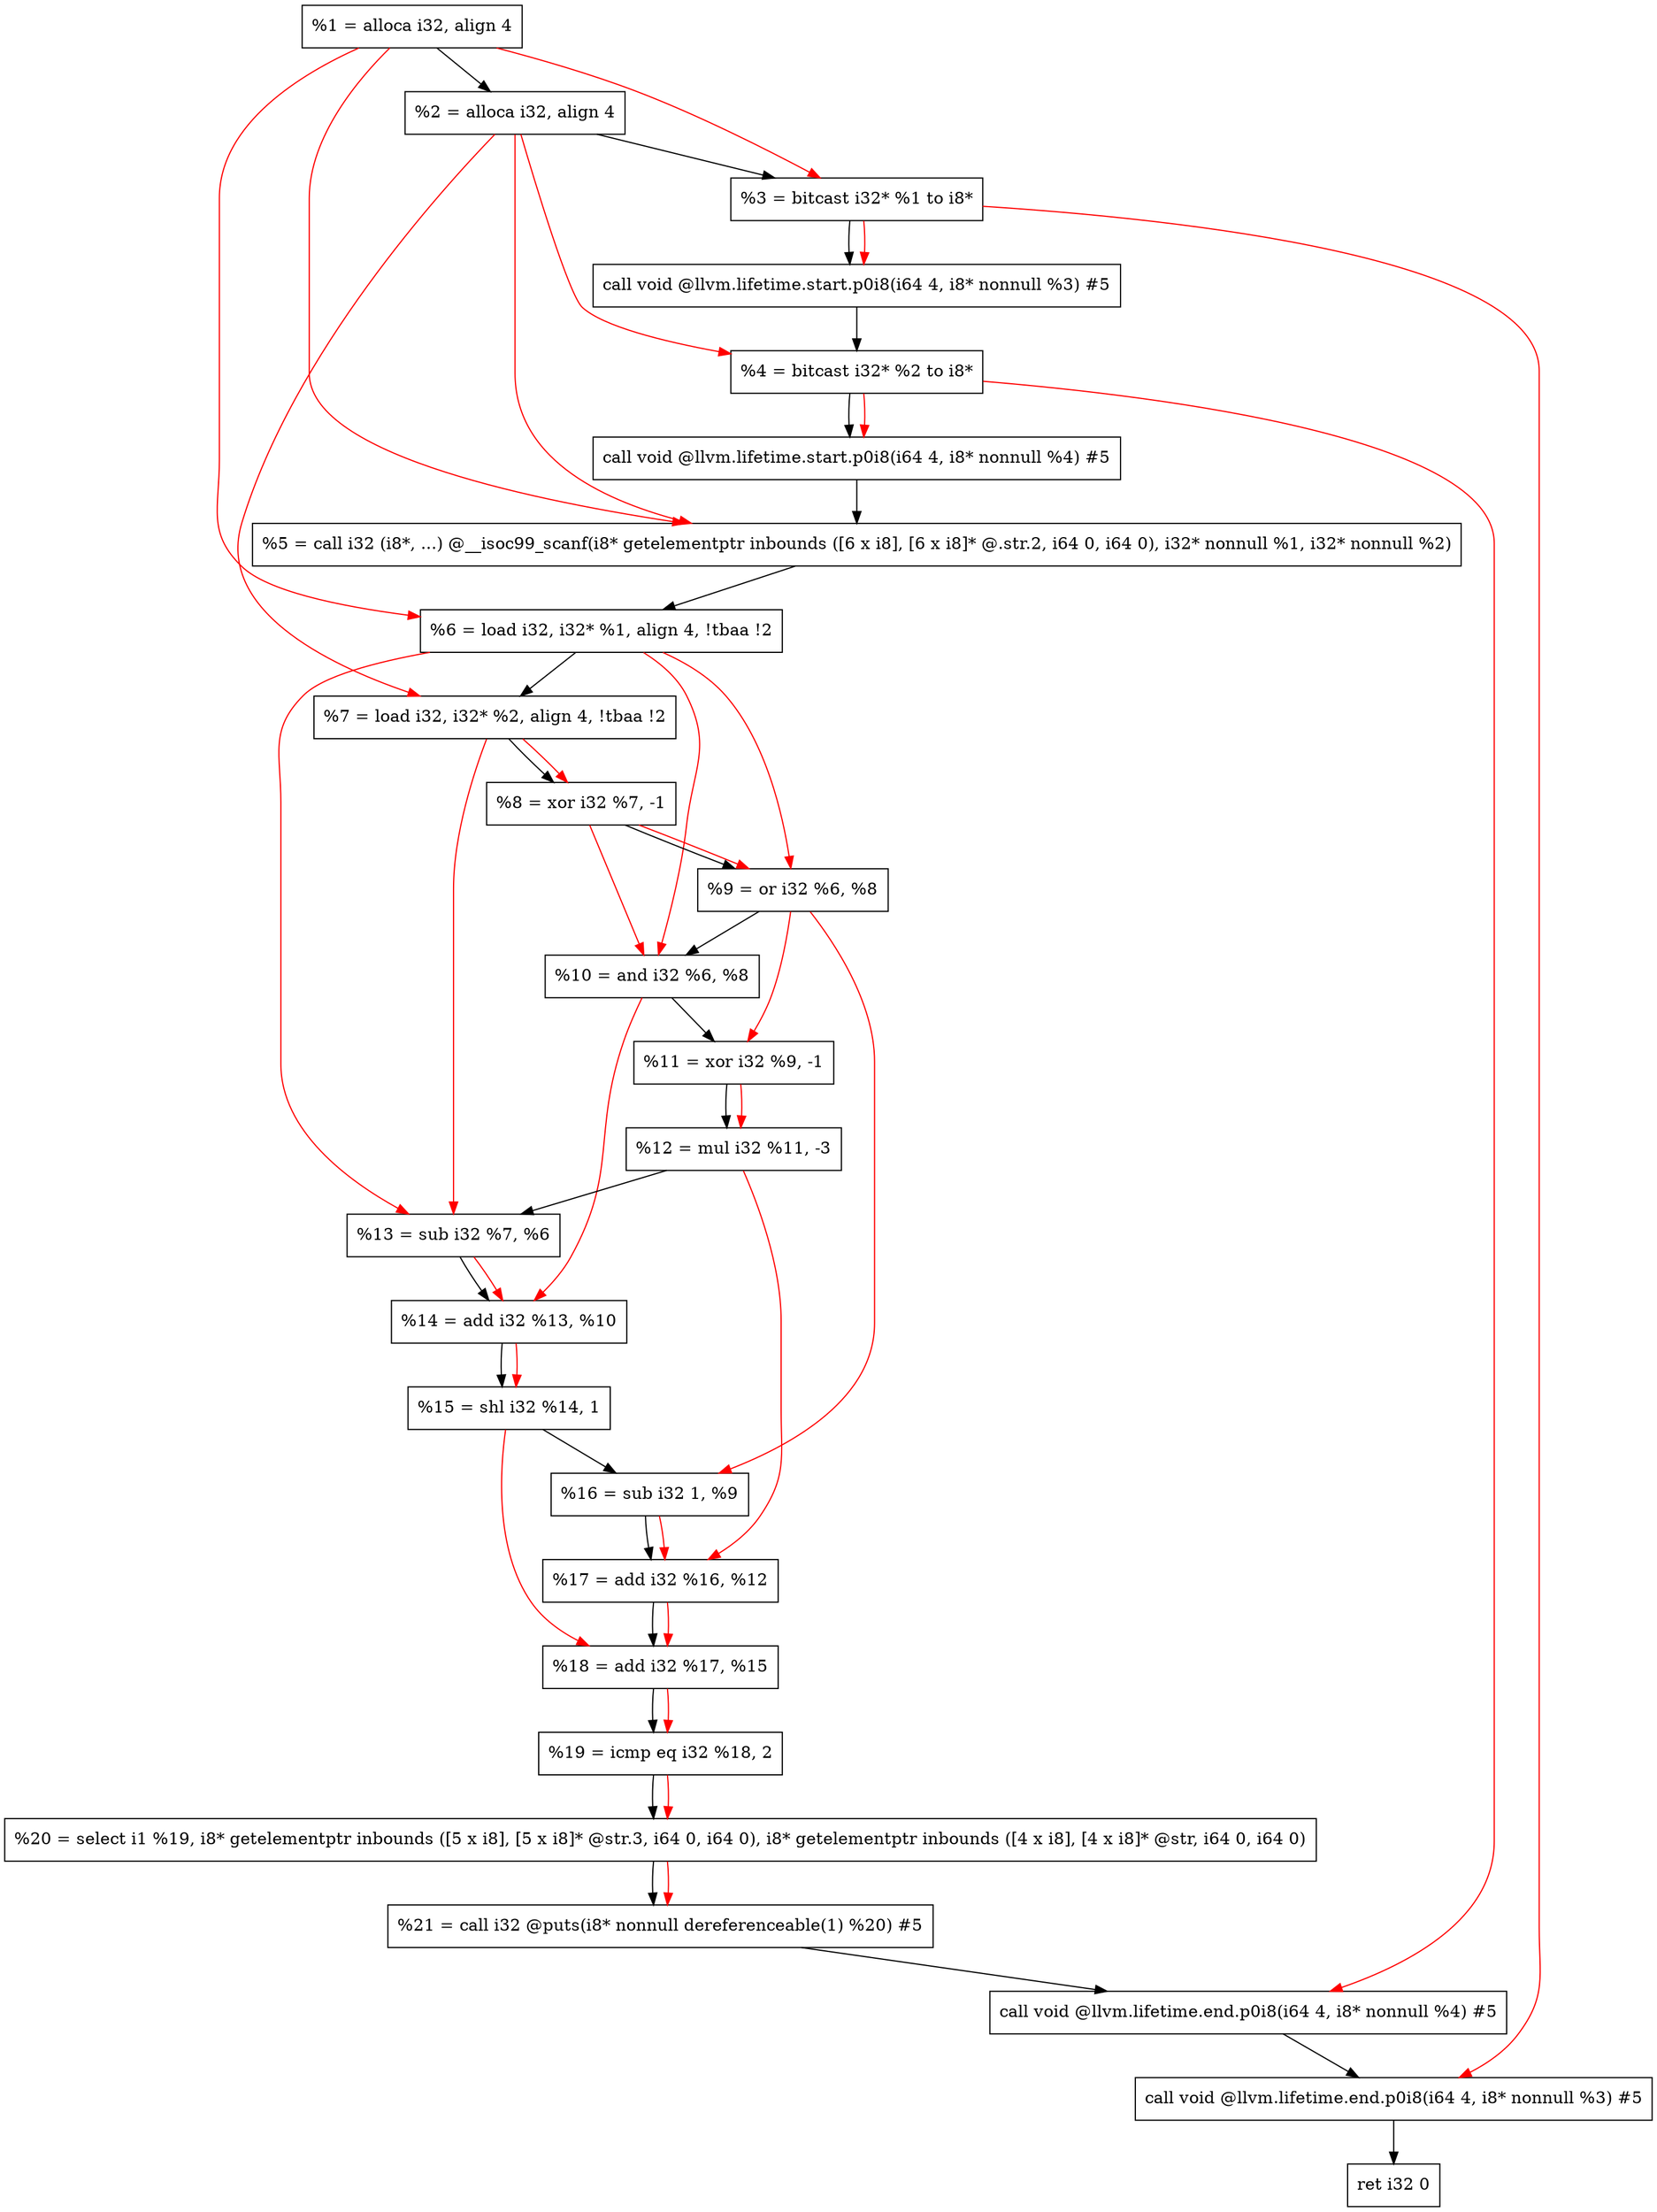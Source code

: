digraph "DFG for'main' function" {
	Node0x1b74578[shape=record, label="  %1 = alloca i32, align 4"];
	Node0x1b745f8[shape=record, label="  %2 = alloca i32, align 4"];
	Node0x1b74688[shape=record, label="  %3 = bitcast i32* %1 to i8*"];
	Node0x1b74ae8[shape=record, label="  call void @llvm.lifetime.start.p0i8(i64 4, i8* nonnull %3) #5"];
	Node0x1b74bc8[shape=record, label="  %4 = bitcast i32* %2 to i8*"];
	Node0x1b74ce8[shape=record, label="  call void @llvm.lifetime.start.p0i8(i64 4, i8* nonnull %4) #5"];
	Node0x1b74f20[shape=record, label="  %5 = call i32 (i8*, ...) @__isoc99_scanf(i8* getelementptr inbounds ([6 x i8], [6 x i8]* @.str.2, i64 0, i64 0), i32* nonnull %1, i32* nonnull %2)"];
	Node0x1b74fd8[shape=record, label="  %6 = load i32, i32* %1, align 4, !tbaa !2"];
	Node0x1b75f48[shape=record, label="  %7 = load i32, i32* %2, align 4, !tbaa !2"];
	Node0x1b765d0[shape=record, label="  %8 = xor i32 %7, -1"];
	Node0x1b76640[shape=record, label="  %9 = or i32 %6, %8"];
	Node0x1b766b0[shape=record, label="  %10 = and i32 %6, %8"];
	Node0x1b76720[shape=record, label="  %11 = xor i32 %9, -1"];
	Node0x1b76790[shape=record, label="  %12 = mul i32 %11, -3"];
	Node0x1b76800[shape=record, label="  %13 = sub i32 %7, %6"];
	Node0x1b76870[shape=record, label="  %14 = add i32 %13, %10"];
	Node0x1b768e0[shape=record, label="  %15 = shl i32 %14, 1"];
	Node0x1b76950[shape=record, label="  %16 = sub i32 1, %9"];
	Node0x1b769c0[shape=record, label="  %17 = add i32 %16, %12"];
	Node0x1b76a30[shape=record, label="  %18 = add i32 %17, %15"];
	Node0x1b76aa0[shape=record, label="  %19 = icmp eq i32 %18, 2"];
	Node0x1b159d8[shape=record, label="  %20 = select i1 %19, i8* getelementptr inbounds ([5 x i8], [5 x i8]* @str.3, i64 0, i64 0), i8* getelementptr inbounds ([4 x i8], [4 x i8]* @str, i64 0, i64 0)"];
	Node0x1b76b30[shape=record, label="  %21 = call i32 @puts(i8* nonnull dereferenceable(1) %20) #5"];
	Node0x1b76d88[shape=record, label="  call void @llvm.lifetime.end.p0i8(i64 4, i8* nonnull %4) #5"];
	Node0x1b76ee8[shape=record, label="  call void @llvm.lifetime.end.p0i8(i64 4, i8* nonnull %3) #5"];
	Node0x1b76fa8[shape=record, label="  ret i32 0"];
	Node0x1b74578 -> Node0x1b745f8;
	Node0x1b745f8 -> Node0x1b74688;
	Node0x1b74688 -> Node0x1b74ae8;
	Node0x1b74ae8 -> Node0x1b74bc8;
	Node0x1b74bc8 -> Node0x1b74ce8;
	Node0x1b74ce8 -> Node0x1b74f20;
	Node0x1b74f20 -> Node0x1b74fd8;
	Node0x1b74fd8 -> Node0x1b75f48;
	Node0x1b75f48 -> Node0x1b765d0;
	Node0x1b765d0 -> Node0x1b76640;
	Node0x1b76640 -> Node0x1b766b0;
	Node0x1b766b0 -> Node0x1b76720;
	Node0x1b76720 -> Node0x1b76790;
	Node0x1b76790 -> Node0x1b76800;
	Node0x1b76800 -> Node0x1b76870;
	Node0x1b76870 -> Node0x1b768e0;
	Node0x1b768e0 -> Node0x1b76950;
	Node0x1b76950 -> Node0x1b769c0;
	Node0x1b769c0 -> Node0x1b76a30;
	Node0x1b76a30 -> Node0x1b76aa0;
	Node0x1b76aa0 -> Node0x1b159d8;
	Node0x1b159d8 -> Node0x1b76b30;
	Node0x1b76b30 -> Node0x1b76d88;
	Node0x1b76d88 -> Node0x1b76ee8;
	Node0x1b76ee8 -> Node0x1b76fa8;
edge [color=red]
	Node0x1b74578 -> Node0x1b74688;
	Node0x1b74688 -> Node0x1b74ae8;
	Node0x1b745f8 -> Node0x1b74bc8;
	Node0x1b74bc8 -> Node0x1b74ce8;
	Node0x1b74578 -> Node0x1b74f20;
	Node0x1b745f8 -> Node0x1b74f20;
	Node0x1b74578 -> Node0x1b74fd8;
	Node0x1b745f8 -> Node0x1b75f48;
	Node0x1b75f48 -> Node0x1b765d0;
	Node0x1b74fd8 -> Node0x1b76640;
	Node0x1b765d0 -> Node0x1b76640;
	Node0x1b74fd8 -> Node0x1b766b0;
	Node0x1b765d0 -> Node0x1b766b0;
	Node0x1b76640 -> Node0x1b76720;
	Node0x1b76720 -> Node0x1b76790;
	Node0x1b75f48 -> Node0x1b76800;
	Node0x1b74fd8 -> Node0x1b76800;
	Node0x1b76800 -> Node0x1b76870;
	Node0x1b766b0 -> Node0x1b76870;
	Node0x1b76870 -> Node0x1b768e0;
	Node0x1b76640 -> Node0x1b76950;
	Node0x1b76950 -> Node0x1b769c0;
	Node0x1b76790 -> Node0x1b769c0;
	Node0x1b769c0 -> Node0x1b76a30;
	Node0x1b768e0 -> Node0x1b76a30;
	Node0x1b76a30 -> Node0x1b76aa0;
	Node0x1b76aa0 -> Node0x1b159d8;
	Node0x1b159d8 -> Node0x1b76b30;
	Node0x1b74bc8 -> Node0x1b76d88;
	Node0x1b74688 -> Node0x1b76ee8;
}
